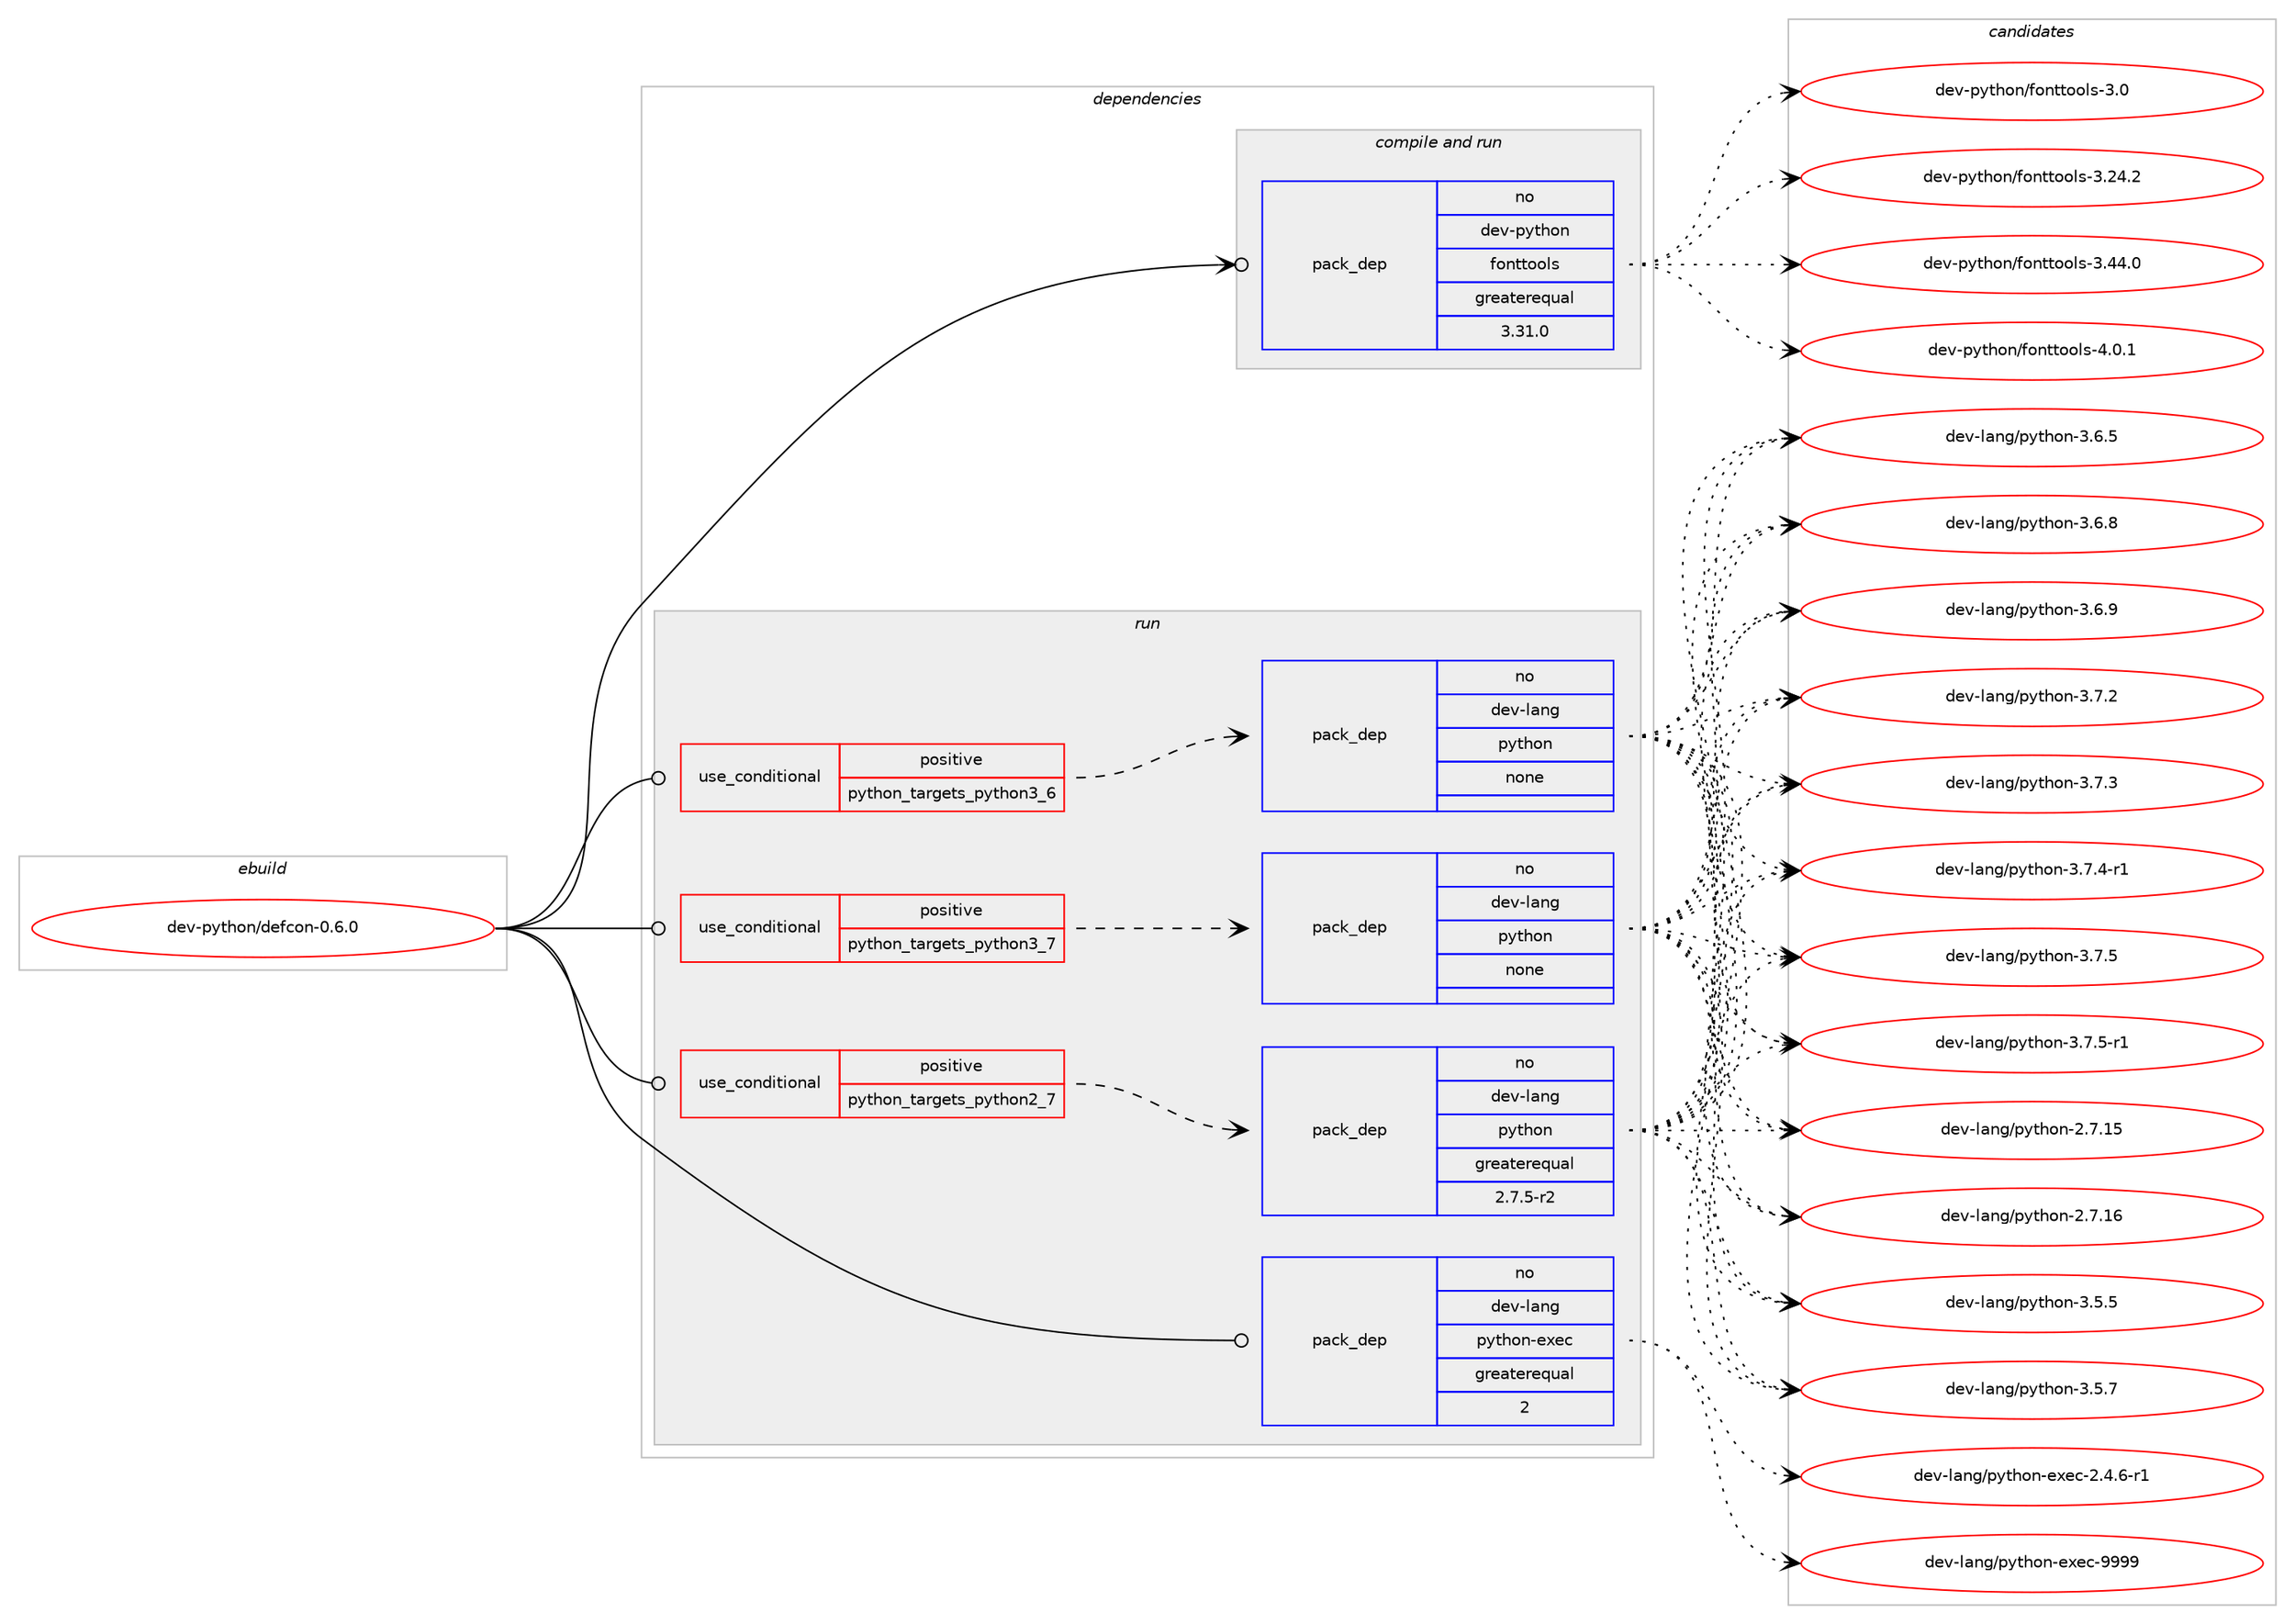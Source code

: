 digraph prolog {

# *************
# Graph options
# *************

newrank=true;
concentrate=true;
compound=true;
graph [rankdir=LR,fontname=Helvetica,fontsize=10,ranksep=1.5];#, ranksep=2.5, nodesep=0.2];
edge  [arrowhead=vee];
node  [fontname=Helvetica,fontsize=10];

# **********
# The ebuild
# **********

subgraph cluster_leftcol {
color=gray;
rank=same;
label=<<i>ebuild</i>>;
id [label="dev-python/defcon-0.6.0", color=red, width=4, href="../dev-python/defcon-0.6.0.svg"];
}

# ****************
# The dependencies
# ****************

subgraph cluster_midcol {
color=gray;
label=<<i>dependencies</i>>;
subgraph cluster_compile {
fillcolor="#eeeeee";
style=filled;
label=<<i>compile</i>>;
}
subgraph cluster_compileandrun {
fillcolor="#eeeeee";
style=filled;
label=<<i>compile and run</i>>;
subgraph pack451091 {
dependency601193 [label=<<TABLE BORDER="0" CELLBORDER="1" CELLSPACING="0" CELLPADDING="4" WIDTH="220"><TR><TD ROWSPAN="6" CELLPADDING="30">pack_dep</TD></TR><TR><TD WIDTH="110">no</TD></TR><TR><TD>dev-python</TD></TR><TR><TD>fonttools</TD></TR><TR><TD>greaterequal</TD></TR><TR><TD>3.31.0</TD></TR></TABLE>>, shape=none, color=blue];
}
id:e -> dependency601193:w [weight=20,style="solid",arrowhead="odotvee"];
}
subgraph cluster_run {
fillcolor="#eeeeee";
style=filled;
label=<<i>run</i>>;
subgraph cond138308 {
dependency601194 [label=<<TABLE BORDER="0" CELLBORDER="1" CELLSPACING="0" CELLPADDING="4"><TR><TD ROWSPAN="3" CELLPADDING="10">use_conditional</TD></TR><TR><TD>positive</TD></TR><TR><TD>python_targets_python2_7</TD></TR></TABLE>>, shape=none, color=red];
subgraph pack451092 {
dependency601195 [label=<<TABLE BORDER="0" CELLBORDER="1" CELLSPACING="0" CELLPADDING="4" WIDTH="220"><TR><TD ROWSPAN="6" CELLPADDING="30">pack_dep</TD></TR><TR><TD WIDTH="110">no</TD></TR><TR><TD>dev-lang</TD></TR><TR><TD>python</TD></TR><TR><TD>greaterequal</TD></TR><TR><TD>2.7.5-r2</TD></TR></TABLE>>, shape=none, color=blue];
}
dependency601194:e -> dependency601195:w [weight=20,style="dashed",arrowhead="vee"];
}
id:e -> dependency601194:w [weight=20,style="solid",arrowhead="odot"];
subgraph cond138309 {
dependency601196 [label=<<TABLE BORDER="0" CELLBORDER="1" CELLSPACING="0" CELLPADDING="4"><TR><TD ROWSPAN="3" CELLPADDING="10">use_conditional</TD></TR><TR><TD>positive</TD></TR><TR><TD>python_targets_python3_6</TD></TR></TABLE>>, shape=none, color=red];
subgraph pack451093 {
dependency601197 [label=<<TABLE BORDER="0" CELLBORDER="1" CELLSPACING="0" CELLPADDING="4" WIDTH="220"><TR><TD ROWSPAN="6" CELLPADDING="30">pack_dep</TD></TR><TR><TD WIDTH="110">no</TD></TR><TR><TD>dev-lang</TD></TR><TR><TD>python</TD></TR><TR><TD>none</TD></TR><TR><TD></TD></TR></TABLE>>, shape=none, color=blue];
}
dependency601196:e -> dependency601197:w [weight=20,style="dashed",arrowhead="vee"];
}
id:e -> dependency601196:w [weight=20,style="solid",arrowhead="odot"];
subgraph cond138310 {
dependency601198 [label=<<TABLE BORDER="0" CELLBORDER="1" CELLSPACING="0" CELLPADDING="4"><TR><TD ROWSPAN="3" CELLPADDING="10">use_conditional</TD></TR><TR><TD>positive</TD></TR><TR><TD>python_targets_python3_7</TD></TR></TABLE>>, shape=none, color=red];
subgraph pack451094 {
dependency601199 [label=<<TABLE BORDER="0" CELLBORDER="1" CELLSPACING="0" CELLPADDING="4" WIDTH="220"><TR><TD ROWSPAN="6" CELLPADDING="30">pack_dep</TD></TR><TR><TD WIDTH="110">no</TD></TR><TR><TD>dev-lang</TD></TR><TR><TD>python</TD></TR><TR><TD>none</TD></TR><TR><TD></TD></TR></TABLE>>, shape=none, color=blue];
}
dependency601198:e -> dependency601199:w [weight=20,style="dashed",arrowhead="vee"];
}
id:e -> dependency601198:w [weight=20,style="solid",arrowhead="odot"];
subgraph pack451095 {
dependency601200 [label=<<TABLE BORDER="0" CELLBORDER="1" CELLSPACING="0" CELLPADDING="4" WIDTH="220"><TR><TD ROWSPAN="6" CELLPADDING="30">pack_dep</TD></TR><TR><TD WIDTH="110">no</TD></TR><TR><TD>dev-lang</TD></TR><TR><TD>python-exec</TD></TR><TR><TD>greaterequal</TD></TR><TR><TD>2</TD></TR></TABLE>>, shape=none, color=blue];
}
id:e -> dependency601200:w [weight=20,style="solid",arrowhead="odot"];
}
}

# **************
# The candidates
# **************

subgraph cluster_choices {
rank=same;
color=gray;
label=<<i>candidates</i>>;

subgraph choice451091 {
color=black;
nodesep=1;
choice100101118451121211161041111104710211111011611611111110811545514648 [label="dev-python/fonttools-3.0", color=red, width=4,href="../dev-python/fonttools-3.0.svg"];
choice100101118451121211161041111104710211111011611611111110811545514650524650 [label="dev-python/fonttools-3.24.2", color=red, width=4,href="../dev-python/fonttools-3.24.2.svg"];
choice100101118451121211161041111104710211111011611611111110811545514652524648 [label="dev-python/fonttools-3.44.0", color=red, width=4,href="../dev-python/fonttools-3.44.0.svg"];
choice1001011184511212111610411111047102111110116116111111108115455246484649 [label="dev-python/fonttools-4.0.1", color=red, width=4,href="../dev-python/fonttools-4.0.1.svg"];
dependency601193:e -> choice100101118451121211161041111104710211111011611611111110811545514648:w [style=dotted,weight="100"];
dependency601193:e -> choice100101118451121211161041111104710211111011611611111110811545514650524650:w [style=dotted,weight="100"];
dependency601193:e -> choice100101118451121211161041111104710211111011611611111110811545514652524648:w [style=dotted,weight="100"];
dependency601193:e -> choice1001011184511212111610411111047102111110116116111111108115455246484649:w [style=dotted,weight="100"];
}
subgraph choice451092 {
color=black;
nodesep=1;
choice10010111845108971101034711212111610411111045504655464953 [label="dev-lang/python-2.7.15", color=red, width=4,href="../dev-lang/python-2.7.15.svg"];
choice10010111845108971101034711212111610411111045504655464954 [label="dev-lang/python-2.7.16", color=red, width=4,href="../dev-lang/python-2.7.16.svg"];
choice100101118451089711010347112121116104111110455146534653 [label="dev-lang/python-3.5.5", color=red, width=4,href="../dev-lang/python-3.5.5.svg"];
choice100101118451089711010347112121116104111110455146534655 [label="dev-lang/python-3.5.7", color=red, width=4,href="../dev-lang/python-3.5.7.svg"];
choice100101118451089711010347112121116104111110455146544653 [label="dev-lang/python-3.6.5", color=red, width=4,href="../dev-lang/python-3.6.5.svg"];
choice100101118451089711010347112121116104111110455146544656 [label="dev-lang/python-3.6.8", color=red, width=4,href="../dev-lang/python-3.6.8.svg"];
choice100101118451089711010347112121116104111110455146544657 [label="dev-lang/python-3.6.9", color=red, width=4,href="../dev-lang/python-3.6.9.svg"];
choice100101118451089711010347112121116104111110455146554650 [label="dev-lang/python-3.7.2", color=red, width=4,href="../dev-lang/python-3.7.2.svg"];
choice100101118451089711010347112121116104111110455146554651 [label="dev-lang/python-3.7.3", color=red, width=4,href="../dev-lang/python-3.7.3.svg"];
choice1001011184510897110103471121211161041111104551465546524511449 [label="dev-lang/python-3.7.4-r1", color=red, width=4,href="../dev-lang/python-3.7.4-r1.svg"];
choice100101118451089711010347112121116104111110455146554653 [label="dev-lang/python-3.7.5", color=red, width=4,href="../dev-lang/python-3.7.5.svg"];
choice1001011184510897110103471121211161041111104551465546534511449 [label="dev-lang/python-3.7.5-r1", color=red, width=4,href="../dev-lang/python-3.7.5-r1.svg"];
dependency601195:e -> choice10010111845108971101034711212111610411111045504655464953:w [style=dotted,weight="100"];
dependency601195:e -> choice10010111845108971101034711212111610411111045504655464954:w [style=dotted,weight="100"];
dependency601195:e -> choice100101118451089711010347112121116104111110455146534653:w [style=dotted,weight="100"];
dependency601195:e -> choice100101118451089711010347112121116104111110455146534655:w [style=dotted,weight="100"];
dependency601195:e -> choice100101118451089711010347112121116104111110455146544653:w [style=dotted,weight="100"];
dependency601195:e -> choice100101118451089711010347112121116104111110455146544656:w [style=dotted,weight="100"];
dependency601195:e -> choice100101118451089711010347112121116104111110455146544657:w [style=dotted,weight="100"];
dependency601195:e -> choice100101118451089711010347112121116104111110455146554650:w [style=dotted,weight="100"];
dependency601195:e -> choice100101118451089711010347112121116104111110455146554651:w [style=dotted,weight="100"];
dependency601195:e -> choice1001011184510897110103471121211161041111104551465546524511449:w [style=dotted,weight="100"];
dependency601195:e -> choice100101118451089711010347112121116104111110455146554653:w [style=dotted,weight="100"];
dependency601195:e -> choice1001011184510897110103471121211161041111104551465546534511449:w [style=dotted,weight="100"];
}
subgraph choice451093 {
color=black;
nodesep=1;
choice10010111845108971101034711212111610411111045504655464953 [label="dev-lang/python-2.7.15", color=red, width=4,href="../dev-lang/python-2.7.15.svg"];
choice10010111845108971101034711212111610411111045504655464954 [label="dev-lang/python-2.7.16", color=red, width=4,href="../dev-lang/python-2.7.16.svg"];
choice100101118451089711010347112121116104111110455146534653 [label="dev-lang/python-3.5.5", color=red, width=4,href="../dev-lang/python-3.5.5.svg"];
choice100101118451089711010347112121116104111110455146534655 [label="dev-lang/python-3.5.7", color=red, width=4,href="../dev-lang/python-3.5.7.svg"];
choice100101118451089711010347112121116104111110455146544653 [label="dev-lang/python-3.6.5", color=red, width=4,href="../dev-lang/python-3.6.5.svg"];
choice100101118451089711010347112121116104111110455146544656 [label="dev-lang/python-3.6.8", color=red, width=4,href="../dev-lang/python-3.6.8.svg"];
choice100101118451089711010347112121116104111110455146544657 [label="dev-lang/python-3.6.9", color=red, width=4,href="../dev-lang/python-3.6.9.svg"];
choice100101118451089711010347112121116104111110455146554650 [label="dev-lang/python-3.7.2", color=red, width=4,href="../dev-lang/python-3.7.2.svg"];
choice100101118451089711010347112121116104111110455146554651 [label="dev-lang/python-3.7.3", color=red, width=4,href="../dev-lang/python-3.7.3.svg"];
choice1001011184510897110103471121211161041111104551465546524511449 [label="dev-lang/python-3.7.4-r1", color=red, width=4,href="../dev-lang/python-3.7.4-r1.svg"];
choice100101118451089711010347112121116104111110455146554653 [label="dev-lang/python-3.7.5", color=red, width=4,href="../dev-lang/python-3.7.5.svg"];
choice1001011184510897110103471121211161041111104551465546534511449 [label="dev-lang/python-3.7.5-r1", color=red, width=4,href="../dev-lang/python-3.7.5-r1.svg"];
dependency601197:e -> choice10010111845108971101034711212111610411111045504655464953:w [style=dotted,weight="100"];
dependency601197:e -> choice10010111845108971101034711212111610411111045504655464954:w [style=dotted,weight="100"];
dependency601197:e -> choice100101118451089711010347112121116104111110455146534653:w [style=dotted,weight="100"];
dependency601197:e -> choice100101118451089711010347112121116104111110455146534655:w [style=dotted,weight="100"];
dependency601197:e -> choice100101118451089711010347112121116104111110455146544653:w [style=dotted,weight="100"];
dependency601197:e -> choice100101118451089711010347112121116104111110455146544656:w [style=dotted,weight="100"];
dependency601197:e -> choice100101118451089711010347112121116104111110455146544657:w [style=dotted,weight="100"];
dependency601197:e -> choice100101118451089711010347112121116104111110455146554650:w [style=dotted,weight="100"];
dependency601197:e -> choice100101118451089711010347112121116104111110455146554651:w [style=dotted,weight="100"];
dependency601197:e -> choice1001011184510897110103471121211161041111104551465546524511449:w [style=dotted,weight="100"];
dependency601197:e -> choice100101118451089711010347112121116104111110455146554653:w [style=dotted,weight="100"];
dependency601197:e -> choice1001011184510897110103471121211161041111104551465546534511449:w [style=dotted,weight="100"];
}
subgraph choice451094 {
color=black;
nodesep=1;
choice10010111845108971101034711212111610411111045504655464953 [label="dev-lang/python-2.7.15", color=red, width=4,href="../dev-lang/python-2.7.15.svg"];
choice10010111845108971101034711212111610411111045504655464954 [label="dev-lang/python-2.7.16", color=red, width=4,href="../dev-lang/python-2.7.16.svg"];
choice100101118451089711010347112121116104111110455146534653 [label="dev-lang/python-3.5.5", color=red, width=4,href="../dev-lang/python-3.5.5.svg"];
choice100101118451089711010347112121116104111110455146534655 [label="dev-lang/python-3.5.7", color=red, width=4,href="../dev-lang/python-3.5.7.svg"];
choice100101118451089711010347112121116104111110455146544653 [label="dev-lang/python-3.6.5", color=red, width=4,href="../dev-lang/python-3.6.5.svg"];
choice100101118451089711010347112121116104111110455146544656 [label="dev-lang/python-3.6.8", color=red, width=4,href="../dev-lang/python-3.6.8.svg"];
choice100101118451089711010347112121116104111110455146544657 [label="dev-lang/python-3.6.9", color=red, width=4,href="../dev-lang/python-3.6.9.svg"];
choice100101118451089711010347112121116104111110455146554650 [label="dev-lang/python-3.7.2", color=red, width=4,href="../dev-lang/python-3.7.2.svg"];
choice100101118451089711010347112121116104111110455146554651 [label="dev-lang/python-3.7.3", color=red, width=4,href="../dev-lang/python-3.7.3.svg"];
choice1001011184510897110103471121211161041111104551465546524511449 [label="dev-lang/python-3.7.4-r1", color=red, width=4,href="../dev-lang/python-3.7.4-r1.svg"];
choice100101118451089711010347112121116104111110455146554653 [label="dev-lang/python-3.7.5", color=red, width=4,href="../dev-lang/python-3.7.5.svg"];
choice1001011184510897110103471121211161041111104551465546534511449 [label="dev-lang/python-3.7.5-r1", color=red, width=4,href="../dev-lang/python-3.7.5-r1.svg"];
dependency601199:e -> choice10010111845108971101034711212111610411111045504655464953:w [style=dotted,weight="100"];
dependency601199:e -> choice10010111845108971101034711212111610411111045504655464954:w [style=dotted,weight="100"];
dependency601199:e -> choice100101118451089711010347112121116104111110455146534653:w [style=dotted,weight="100"];
dependency601199:e -> choice100101118451089711010347112121116104111110455146534655:w [style=dotted,weight="100"];
dependency601199:e -> choice100101118451089711010347112121116104111110455146544653:w [style=dotted,weight="100"];
dependency601199:e -> choice100101118451089711010347112121116104111110455146544656:w [style=dotted,weight="100"];
dependency601199:e -> choice100101118451089711010347112121116104111110455146544657:w [style=dotted,weight="100"];
dependency601199:e -> choice100101118451089711010347112121116104111110455146554650:w [style=dotted,weight="100"];
dependency601199:e -> choice100101118451089711010347112121116104111110455146554651:w [style=dotted,weight="100"];
dependency601199:e -> choice1001011184510897110103471121211161041111104551465546524511449:w [style=dotted,weight="100"];
dependency601199:e -> choice100101118451089711010347112121116104111110455146554653:w [style=dotted,weight="100"];
dependency601199:e -> choice1001011184510897110103471121211161041111104551465546534511449:w [style=dotted,weight="100"];
}
subgraph choice451095 {
color=black;
nodesep=1;
choice10010111845108971101034711212111610411111045101120101994550465246544511449 [label="dev-lang/python-exec-2.4.6-r1", color=red, width=4,href="../dev-lang/python-exec-2.4.6-r1.svg"];
choice10010111845108971101034711212111610411111045101120101994557575757 [label="dev-lang/python-exec-9999", color=red, width=4,href="../dev-lang/python-exec-9999.svg"];
dependency601200:e -> choice10010111845108971101034711212111610411111045101120101994550465246544511449:w [style=dotted,weight="100"];
dependency601200:e -> choice10010111845108971101034711212111610411111045101120101994557575757:w [style=dotted,weight="100"];
}
}

}
